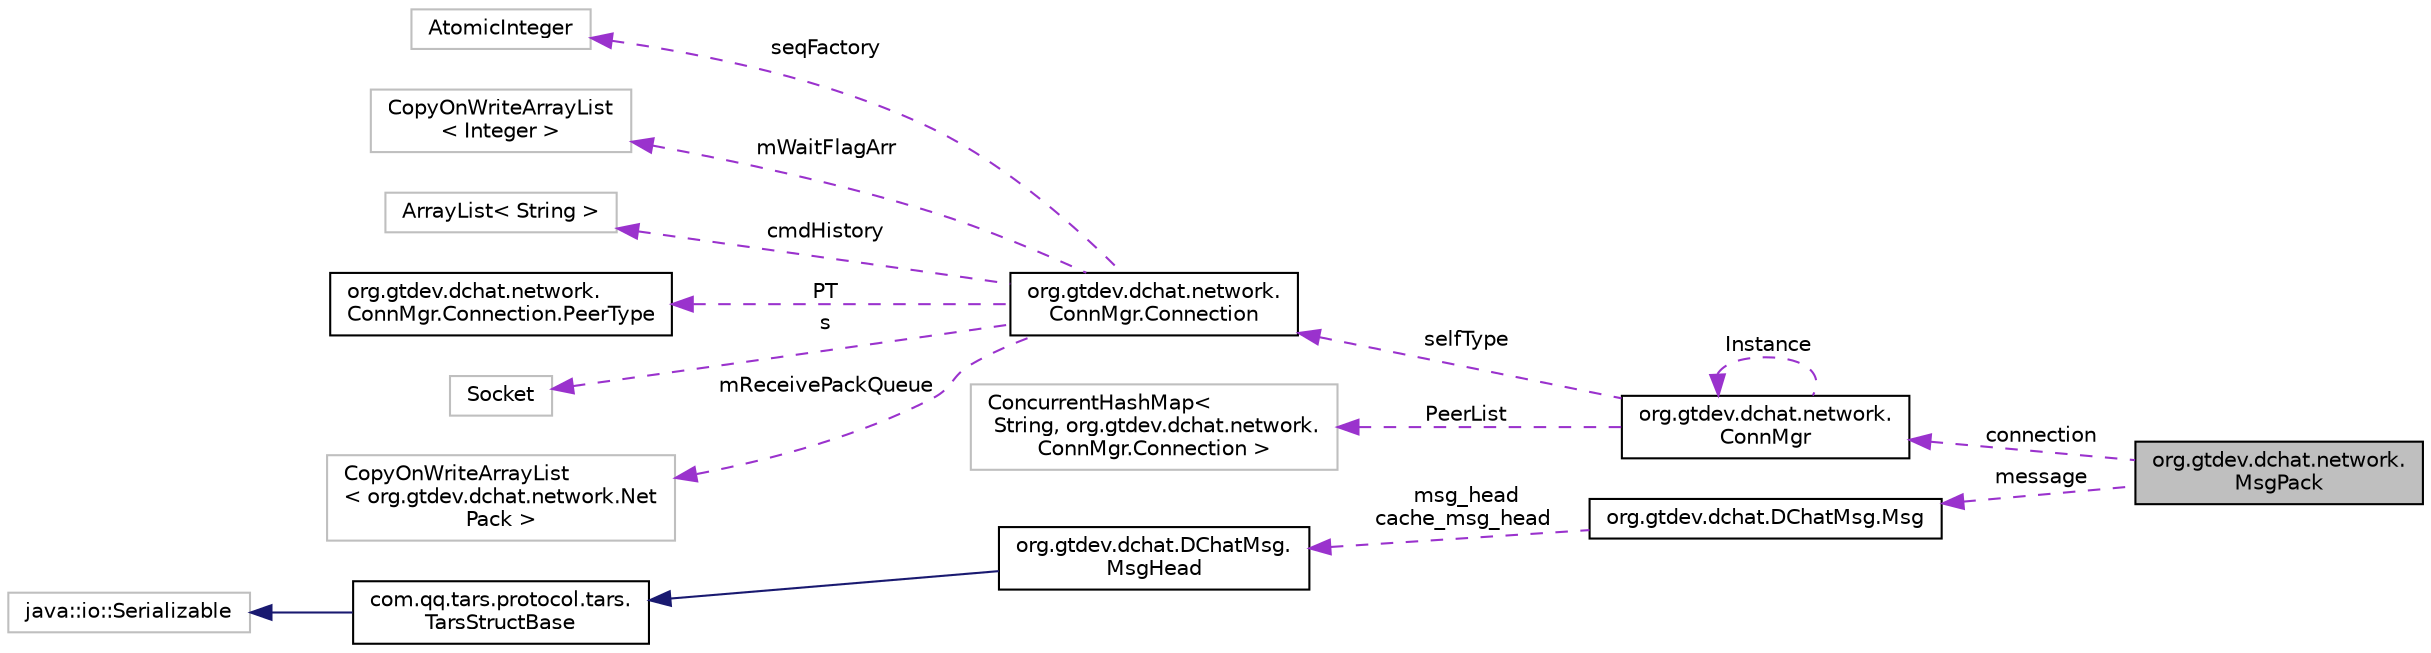 digraph "org.gtdev.dchat.network.MsgPack"
{
  edge [fontname="Helvetica",fontsize="10",labelfontname="Helvetica",labelfontsize="10"];
  node [fontname="Helvetica",fontsize="10",shape=record];
  rankdir="LR";
  Node1 [label="org.gtdev.dchat.network.\lMsgPack",height=0.2,width=0.4,color="black", fillcolor="grey75", style="filled", fontcolor="black"];
  Node2 -> Node1 [dir="back",color="darkorchid3",fontsize="10",style="dashed",label=" connection" ,fontname="Helvetica"];
  Node2 [label="org.gtdev.dchat.network.\lConnMgr",height=0.2,width=0.4,color="black", fillcolor="white", style="filled",URL="$classorg_1_1gtdev_1_1dchat_1_1network_1_1ConnMgr.html"];
  Node2 -> Node2 [dir="back",color="darkorchid3",fontsize="10",style="dashed",label=" Instance" ,fontname="Helvetica"];
  Node3 -> Node2 [dir="back",color="darkorchid3",fontsize="10",style="dashed",label=" selfType" ,fontname="Helvetica"];
  Node3 [label="org.gtdev.dchat.network.\lConnMgr.Connection",height=0.2,width=0.4,color="black", fillcolor="white", style="filled",URL="$classorg_1_1gtdev_1_1dchat_1_1network_1_1ConnMgr_1_1Connection.html"];
  Node4 -> Node3 [dir="back",color="darkorchid3",fontsize="10",style="dashed",label=" seqFactory" ,fontname="Helvetica"];
  Node4 [label="AtomicInteger",height=0.2,width=0.4,color="grey75", fillcolor="white", style="filled"];
  Node5 -> Node3 [dir="back",color="darkorchid3",fontsize="10",style="dashed",label=" mWaitFlagArr" ,fontname="Helvetica"];
  Node5 [label="CopyOnWriteArrayList\l\< Integer \>",height=0.2,width=0.4,color="grey75", fillcolor="white", style="filled"];
  Node6 -> Node3 [dir="back",color="darkorchid3",fontsize="10",style="dashed",label=" cmdHistory" ,fontname="Helvetica"];
  Node6 [label="ArrayList\< String \>",height=0.2,width=0.4,color="grey75", fillcolor="white", style="filled"];
  Node7 -> Node3 [dir="back",color="darkorchid3",fontsize="10",style="dashed",label=" PT" ,fontname="Helvetica"];
  Node7 [label="org.gtdev.dchat.network.\lConnMgr.Connection.PeerType",height=0.2,width=0.4,color="black", fillcolor="white", style="filled",URL="$enumorg_1_1gtdev_1_1dchat_1_1network_1_1ConnMgr_1_1Connection_1_1PeerType.html"];
  Node8 -> Node3 [dir="back",color="darkorchid3",fontsize="10",style="dashed",label=" s" ,fontname="Helvetica"];
  Node8 [label="Socket",height=0.2,width=0.4,color="grey75", fillcolor="white", style="filled"];
  Node9 -> Node3 [dir="back",color="darkorchid3",fontsize="10",style="dashed",label=" mReceivePackQueue" ,fontname="Helvetica"];
  Node9 [label="CopyOnWriteArrayList\l\< org.gtdev.dchat.network.Net\lPack \>",height=0.2,width=0.4,color="grey75", fillcolor="white", style="filled"];
  Node10 -> Node2 [dir="back",color="darkorchid3",fontsize="10",style="dashed",label=" PeerList" ,fontname="Helvetica"];
  Node10 [label="ConcurrentHashMap\<\l String, org.gtdev.dchat.network.\lConnMgr.Connection \>",height=0.2,width=0.4,color="grey75", fillcolor="white", style="filled"];
  Node11 -> Node1 [dir="back",color="darkorchid3",fontsize="10",style="dashed",label=" message" ,fontname="Helvetica"];
  Node11 [label="org.gtdev.dchat.DChatMsg.Msg",height=0.2,width=0.4,color="black", fillcolor="white", style="filled",URL="$classorg_1_1gtdev_1_1dchat_1_1DChatMsg_1_1Msg.html"];
  Node12 -> Node11 [dir="back",color="darkorchid3",fontsize="10",style="dashed",label=" msg_head\ncache_msg_head" ,fontname="Helvetica"];
  Node12 [label="org.gtdev.dchat.DChatMsg.\lMsgHead",height=0.2,width=0.4,color="black", fillcolor="white", style="filled",URL="$classorg_1_1gtdev_1_1dchat_1_1DChatMsg_1_1MsgHead.html"];
  Node13 -> Node12 [dir="back",color="midnightblue",fontsize="10",style="solid",fontname="Helvetica"];
  Node13 [label="com.qq.tars.protocol.tars.\lTarsStructBase",height=0.2,width=0.4,color="black", fillcolor="white", style="filled",URL="$classcom_1_1qq_1_1tars_1_1protocol_1_1tars_1_1TarsStructBase.html"];
  Node14 -> Node13 [dir="back",color="midnightblue",fontsize="10",style="solid",fontname="Helvetica"];
  Node14 [label="java::io::Serializable",height=0.2,width=0.4,color="grey75", fillcolor="white", style="filled"];
}

